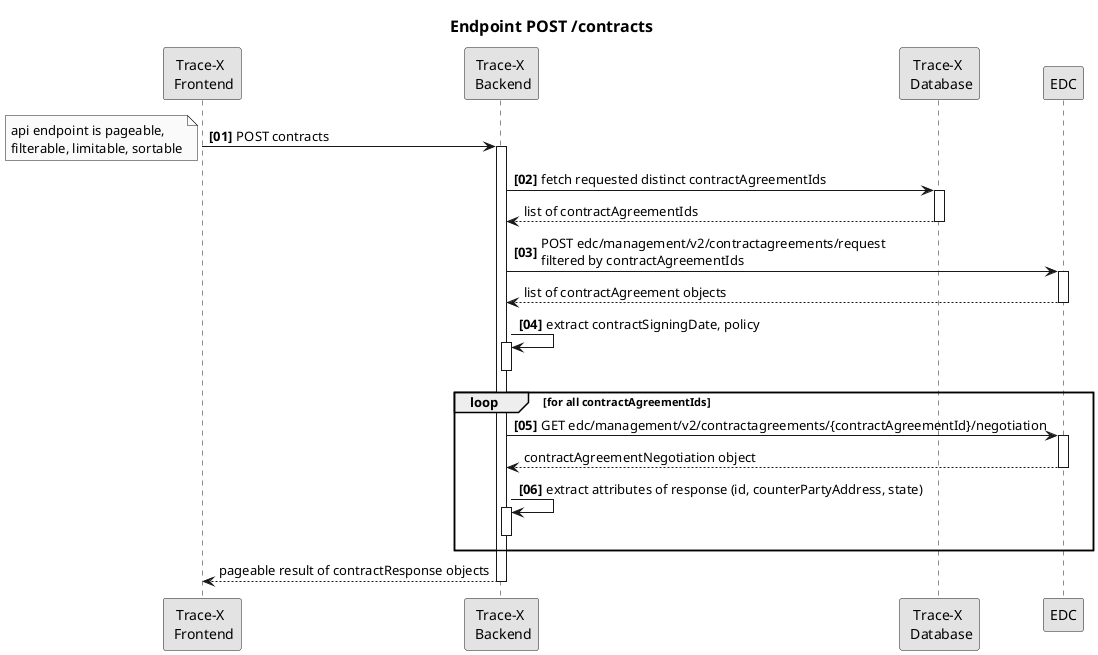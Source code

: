 @startuml
title
    == Endpoint POST /contracts
end title

skinparam monochrome true
skinparam shadowing false
skinparam defaultFontName "Architects daughter"
skinparam linetype ortho

autonumber "<B>[00]"

participant "Trace-X \n Frontend" as FE order 0
participant "Trace-X \n Backend" as BE order 1
participant "Trace-X \n Database" as DB order 2
participant "EDC" as EDC order 3

FE -> BE: POST contracts
 note left
    api endpoint is pageable,
    filterable, limitable, sortable
 end note

activate BE
BE -> DB: fetch requested distinct contractAgreementIds
activate DB
autonumber stop
DB --> BE: list of contractAgreementIds
autonumber resume
deactivate DB

BE -> EDC: POST edc/management/v2/contractagreements/request \nfiltered by contractAgreementIds
activate EDC
autonumber stop
EDC --> BE: list of contractAgreement objects
autonumber resume
deactivate EDC
BE -> BE: extract contractSigningDate, policy
activate BE
deactivate BE

loop for all contractAgreementIds
BE -> EDC: GET edc/management/v2/contractagreements/{contractAgreementId}/negotiation
activate EDC
autonumber stop
EDC --> BE: contractAgreementNegotiation object
autonumber resume
deactivate EDC
BE -> BE: extract attributes of response (id, counterPartyAddress, state)
activate BE
deactivate BE
end

autonumber stop
BE --> FE: pageable result of contractResponse objects
autonumber resume
deactivate BE

@enduml
